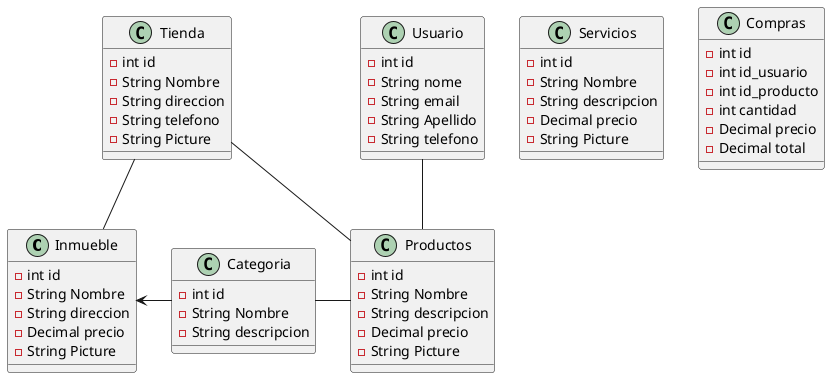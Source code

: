 ﻿@startuml
'https://plantuml.com/class-diagram

Inmueble <- Categoria
Categoria - Productos
Tienda -- Productos
Tienda -- Inmueble
Usuario -- Productos
class Servicios{
    -int id
    -String Nombre
    -String descripcion
    -Decimal precio
    -String Picture
}
class Categoria{
    -int id
    -String Nombre
    -String descripcion
}

class Tienda{
    -int id
    -String Nombre
    -String direccion
    -String telefono
    -String Picture
}
class Usuario{
    -int id
    -String nome
    -String email
    -String Apellido
    -String telefono
}
class Inmueble{
    -int id
    -String Nombre
    -String direccion
    -Decimal precio
    -String Picture
}
class Productos{
    -int id
    -String Nombre
    -String descripcion
    -Decimal precio
    -String Picture
}
class Compras{
    -int id
    -int id_usuario
    -int id_producto
    -int cantidad
    -Decimal precio
    -Decimal total
}
@enduml